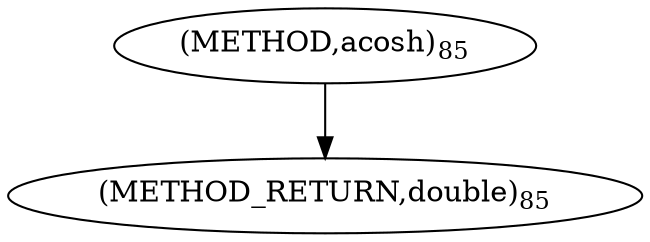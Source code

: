 digraph "acosh" {  
"6262" [label = <(METHOD,acosh)<SUB>85</SUB>> ]
"6264" [label = <(METHOD_RETURN,double)<SUB>85</SUB>> ]
  "6262" -> "6264" 
}
